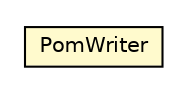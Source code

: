 #!/usr/local/bin/dot
#
# Class diagram 
# Generated by UMLGraph version R5_6-24-gf6e263 (http://www.umlgraph.org/)
#

digraph G {
	edge [fontname="Helvetica",fontsize=10,labelfontname="Helvetica",labelfontsize=10];
	node [fontname="Helvetica",fontsize=10,shape=plaintext];
	nodesep=0.25;
	ranksep=0.5;
	// org.universAAL.support.directives.util.PomWriter
	c6464280 [label=<<table title="org.universAAL.support.directives.util.PomWriter" border="0" cellborder="1" cellspacing="0" cellpadding="2" port="p" bgcolor="lemonChiffon" href="./PomWriter.html">
		<tr><td><table border="0" cellspacing="0" cellpadding="1">
<tr><td align="center" balign="center"> PomWriter </td></tr>
		</table></td></tr>
		</table>>, URL="./PomWriter.html", fontname="Helvetica", fontcolor="black", fontsize=10.0];
}

